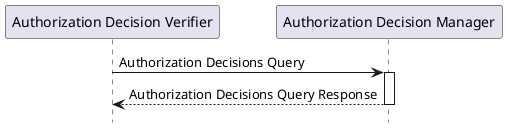 @startuml
hide footbox

participant "Authorization Decision Verifier" as V
participant "Authorization Decision Manager" as M

V -> M: Authorization Decisions Query
activate M
M --> V: Authorization Decisions Query Response
deactivate M

@enduml
